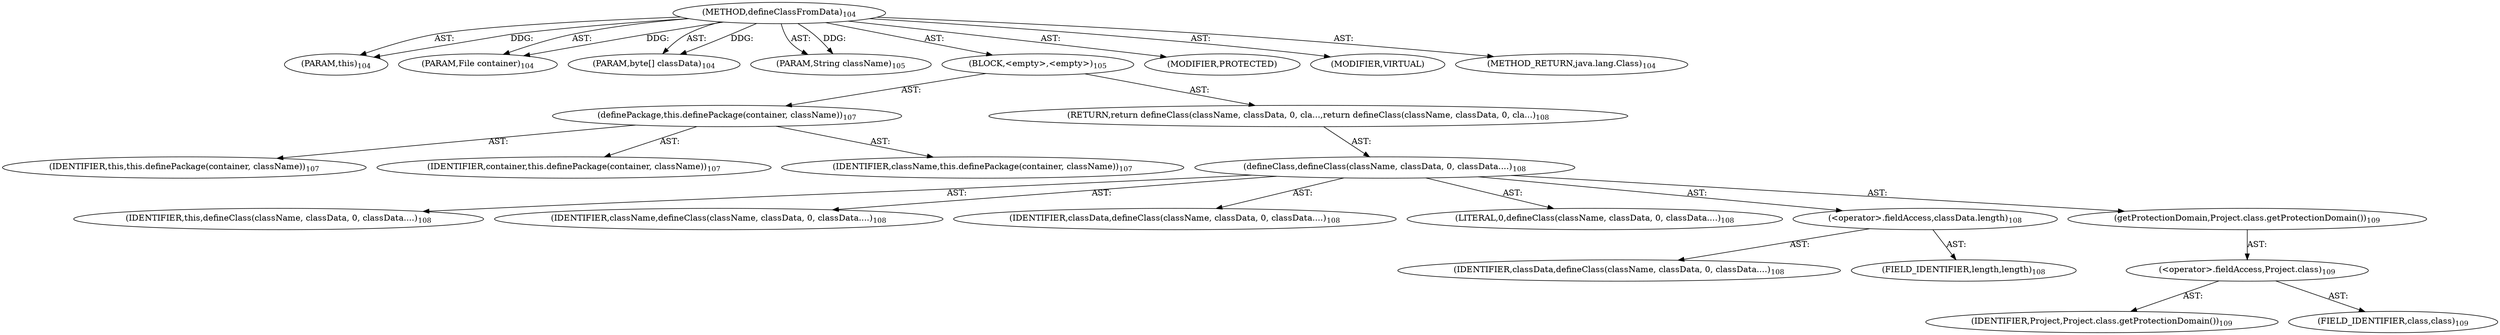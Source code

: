 digraph "defineClassFromData" {  
"111669149697" [label = <(METHOD,defineClassFromData)<SUB>104</SUB>> ]
"115964116992" [label = <(PARAM,this)<SUB>104</SUB>> ]
"115964116997" [label = <(PARAM,File container)<SUB>104</SUB>> ]
"115964116998" [label = <(PARAM,byte[] classData)<SUB>104</SUB>> ]
"115964116999" [label = <(PARAM,String className)<SUB>105</SUB>> ]
"25769803777" [label = <(BLOCK,&lt;empty&gt;,&lt;empty&gt;)<SUB>105</SUB>> ]
"30064771075" [label = <(definePackage,this.definePackage(container, className))<SUB>107</SUB>> ]
"68719476736" [label = <(IDENTIFIER,this,this.definePackage(container, className))<SUB>107</SUB>> ]
"68719476748" [label = <(IDENTIFIER,container,this.definePackage(container, className))<SUB>107</SUB>> ]
"68719476749" [label = <(IDENTIFIER,className,this.definePackage(container, className))<SUB>107</SUB>> ]
"146028888064" [label = <(RETURN,return defineClass(className, classData, 0, cla...,return defineClass(className, classData, 0, cla...)<SUB>108</SUB>> ]
"30064771076" [label = <(defineClass,defineClass(className, classData, 0, classData....)<SUB>108</SUB>> ]
"68719476737" [label = <(IDENTIFIER,this,defineClass(className, classData, 0, classData....)<SUB>108</SUB>> ]
"68719476750" [label = <(IDENTIFIER,className,defineClass(className, classData, 0, classData....)<SUB>108</SUB>> ]
"68719476751" [label = <(IDENTIFIER,classData,defineClass(className, classData, 0, classData....)<SUB>108</SUB>> ]
"90194313216" [label = <(LITERAL,0,defineClass(className, classData, 0, classData....)<SUB>108</SUB>> ]
"30064771077" [label = <(&lt;operator&gt;.fieldAccess,classData.length)<SUB>108</SUB>> ]
"68719476752" [label = <(IDENTIFIER,classData,defineClass(className, classData, 0, classData....)<SUB>108</SUB>> ]
"55834574849" [label = <(FIELD_IDENTIFIER,length,length)<SUB>108</SUB>> ]
"30064771078" [label = <(getProtectionDomain,Project.class.getProtectionDomain())<SUB>109</SUB>> ]
"30064771079" [label = <(&lt;operator&gt;.fieldAccess,Project.class)<SUB>109</SUB>> ]
"68719476753" [label = <(IDENTIFIER,Project,Project.class.getProtectionDomain())<SUB>109</SUB>> ]
"55834574850" [label = <(FIELD_IDENTIFIER,class,class)<SUB>109</SUB>> ]
"133143986179" [label = <(MODIFIER,PROTECTED)> ]
"133143986180" [label = <(MODIFIER,VIRTUAL)> ]
"128849018881" [label = <(METHOD_RETURN,java.lang.Class)<SUB>104</SUB>> ]
  "111669149697" -> "115964116992"  [ label = "AST: "] 
  "111669149697" -> "115964116997"  [ label = "AST: "] 
  "111669149697" -> "115964116998"  [ label = "AST: "] 
  "111669149697" -> "115964116999"  [ label = "AST: "] 
  "111669149697" -> "25769803777"  [ label = "AST: "] 
  "111669149697" -> "133143986179"  [ label = "AST: "] 
  "111669149697" -> "133143986180"  [ label = "AST: "] 
  "111669149697" -> "128849018881"  [ label = "AST: "] 
  "25769803777" -> "30064771075"  [ label = "AST: "] 
  "25769803777" -> "146028888064"  [ label = "AST: "] 
  "30064771075" -> "68719476736"  [ label = "AST: "] 
  "30064771075" -> "68719476748"  [ label = "AST: "] 
  "30064771075" -> "68719476749"  [ label = "AST: "] 
  "146028888064" -> "30064771076"  [ label = "AST: "] 
  "30064771076" -> "68719476737"  [ label = "AST: "] 
  "30064771076" -> "68719476750"  [ label = "AST: "] 
  "30064771076" -> "68719476751"  [ label = "AST: "] 
  "30064771076" -> "90194313216"  [ label = "AST: "] 
  "30064771076" -> "30064771077"  [ label = "AST: "] 
  "30064771076" -> "30064771078"  [ label = "AST: "] 
  "30064771077" -> "68719476752"  [ label = "AST: "] 
  "30064771077" -> "55834574849"  [ label = "AST: "] 
  "30064771078" -> "30064771079"  [ label = "AST: "] 
  "30064771079" -> "68719476753"  [ label = "AST: "] 
  "30064771079" -> "55834574850"  [ label = "AST: "] 
  "111669149697" -> "115964116992"  [ label = "DDG: "] 
  "111669149697" -> "115964116997"  [ label = "DDG: "] 
  "111669149697" -> "115964116998"  [ label = "DDG: "] 
  "111669149697" -> "115964116999"  [ label = "DDG: "] 
}
